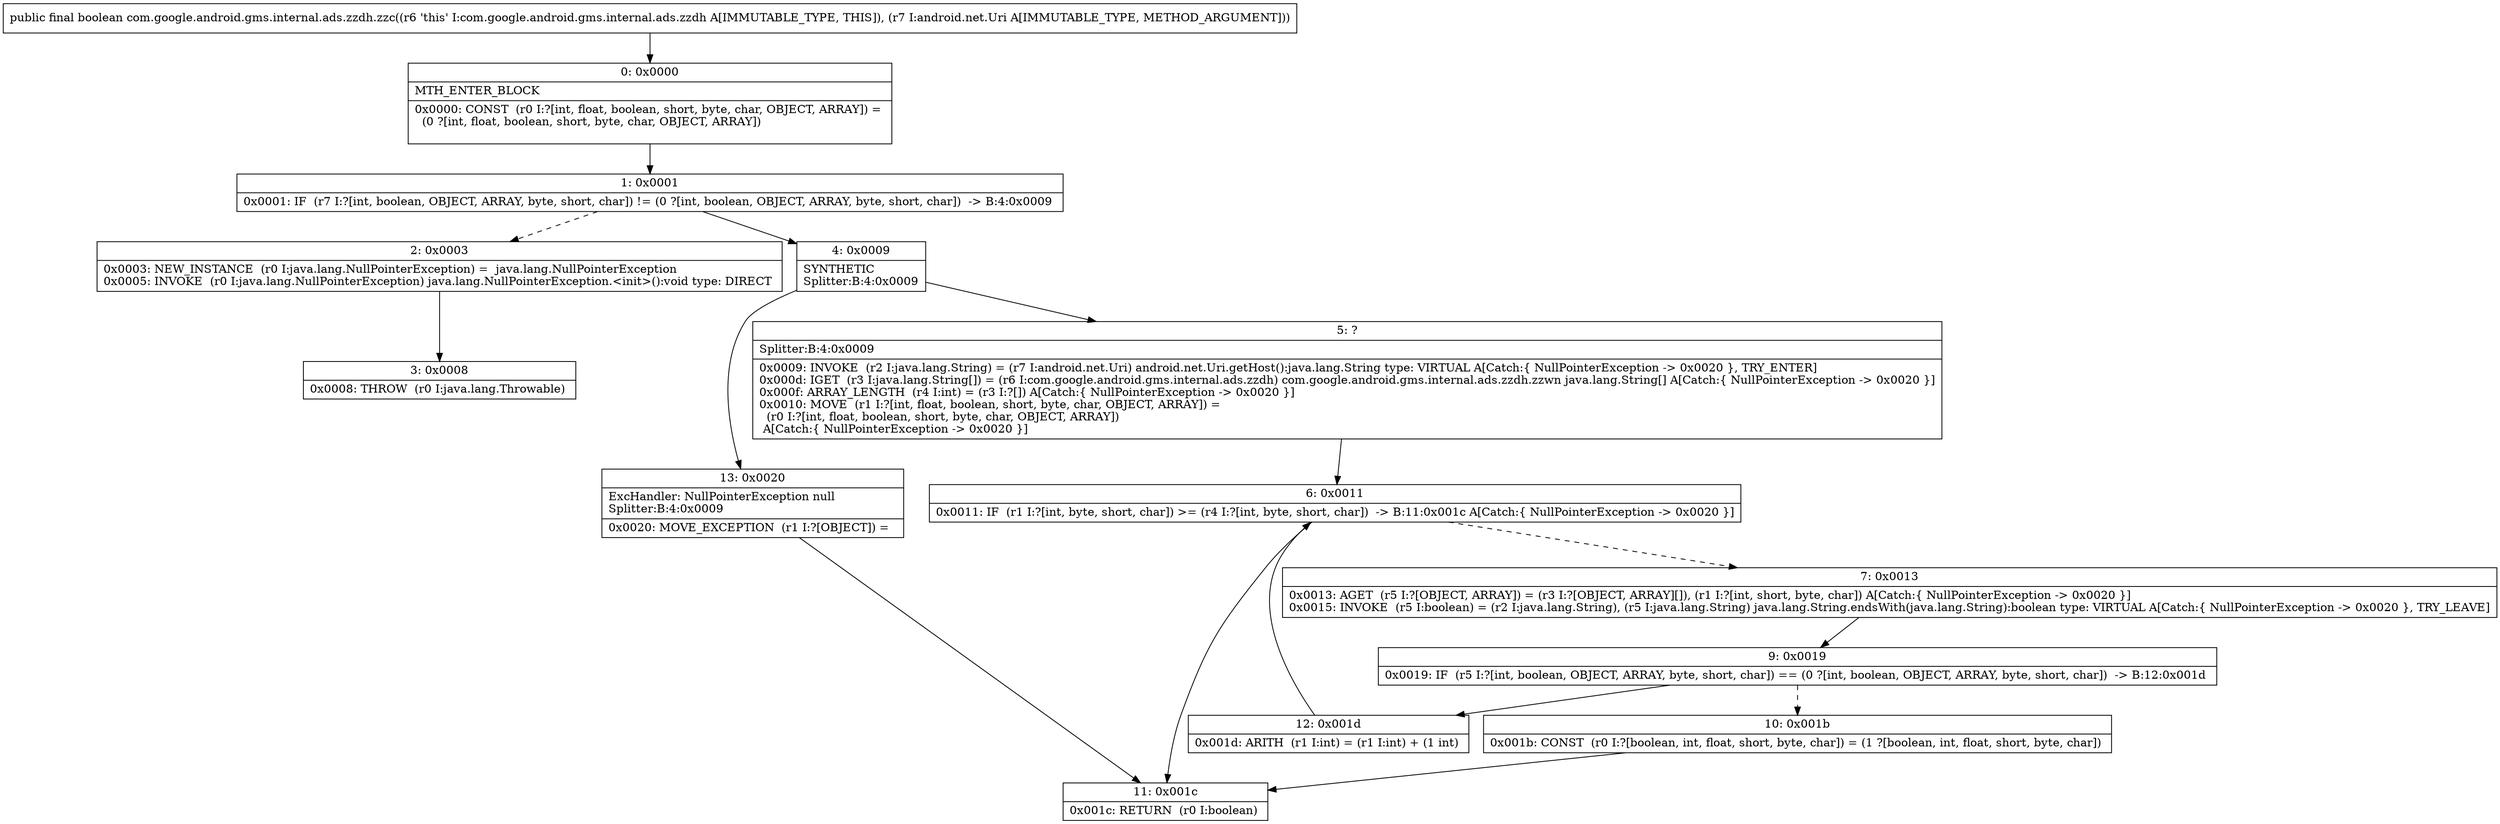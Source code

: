 digraph "CFG forcom.google.android.gms.internal.ads.zzdh.zzc(Landroid\/net\/Uri;)Z" {
Node_0 [shape=record,label="{0\:\ 0x0000|MTH_ENTER_BLOCK\l|0x0000: CONST  (r0 I:?[int, float, boolean, short, byte, char, OBJECT, ARRAY]) = \l  (0 ?[int, float, boolean, short, byte, char, OBJECT, ARRAY])\l \l}"];
Node_1 [shape=record,label="{1\:\ 0x0001|0x0001: IF  (r7 I:?[int, boolean, OBJECT, ARRAY, byte, short, char]) != (0 ?[int, boolean, OBJECT, ARRAY, byte, short, char])  \-\> B:4:0x0009 \l}"];
Node_2 [shape=record,label="{2\:\ 0x0003|0x0003: NEW_INSTANCE  (r0 I:java.lang.NullPointerException) =  java.lang.NullPointerException \l0x0005: INVOKE  (r0 I:java.lang.NullPointerException) java.lang.NullPointerException.\<init\>():void type: DIRECT \l}"];
Node_3 [shape=record,label="{3\:\ 0x0008|0x0008: THROW  (r0 I:java.lang.Throwable) \l}"];
Node_4 [shape=record,label="{4\:\ 0x0009|SYNTHETIC\lSplitter:B:4:0x0009\l}"];
Node_5 [shape=record,label="{5\:\ ?|Splitter:B:4:0x0009\l|0x0009: INVOKE  (r2 I:java.lang.String) = (r7 I:android.net.Uri) android.net.Uri.getHost():java.lang.String type: VIRTUAL A[Catch:\{ NullPointerException \-\> 0x0020 \}, TRY_ENTER]\l0x000d: IGET  (r3 I:java.lang.String[]) = (r6 I:com.google.android.gms.internal.ads.zzdh) com.google.android.gms.internal.ads.zzdh.zzwn java.lang.String[] A[Catch:\{ NullPointerException \-\> 0x0020 \}]\l0x000f: ARRAY_LENGTH  (r4 I:int) = (r3 I:?[]) A[Catch:\{ NullPointerException \-\> 0x0020 \}]\l0x0010: MOVE  (r1 I:?[int, float, boolean, short, byte, char, OBJECT, ARRAY]) = \l  (r0 I:?[int, float, boolean, short, byte, char, OBJECT, ARRAY])\l A[Catch:\{ NullPointerException \-\> 0x0020 \}]\l}"];
Node_6 [shape=record,label="{6\:\ 0x0011|0x0011: IF  (r1 I:?[int, byte, short, char]) \>= (r4 I:?[int, byte, short, char])  \-\> B:11:0x001c A[Catch:\{ NullPointerException \-\> 0x0020 \}]\l}"];
Node_7 [shape=record,label="{7\:\ 0x0013|0x0013: AGET  (r5 I:?[OBJECT, ARRAY]) = (r3 I:?[OBJECT, ARRAY][]), (r1 I:?[int, short, byte, char]) A[Catch:\{ NullPointerException \-\> 0x0020 \}]\l0x0015: INVOKE  (r5 I:boolean) = (r2 I:java.lang.String), (r5 I:java.lang.String) java.lang.String.endsWith(java.lang.String):boolean type: VIRTUAL A[Catch:\{ NullPointerException \-\> 0x0020 \}, TRY_LEAVE]\l}"];
Node_9 [shape=record,label="{9\:\ 0x0019|0x0019: IF  (r5 I:?[int, boolean, OBJECT, ARRAY, byte, short, char]) == (0 ?[int, boolean, OBJECT, ARRAY, byte, short, char])  \-\> B:12:0x001d \l}"];
Node_10 [shape=record,label="{10\:\ 0x001b|0x001b: CONST  (r0 I:?[boolean, int, float, short, byte, char]) = (1 ?[boolean, int, float, short, byte, char]) \l}"];
Node_11 [shape=record,label="{11\:\ 0x001c|0x001c: RETURN  (r0 I:boolean) \l}"];
Node_12 [shape=record,label="{12\:\ 0x001d|0x001d: ARITH  (r1 I:int) = (r1 I:int) + (1 int) \l}"];
Node_13 [shape=record,label="{13\:\ 0x0020|ExcHandler: NullPointerException null\lSplitter:B:4:0x0009\l|0x0020: MOVE_EXCEPTION  (r1 I:?[OBJECT]) =  \l}"];
MethodNode[shape=record,label="{public final boolean com.google.android.gms.internal.ads.zzdh.zzc((r6 'this' I:com.google.android.gms.internal.ads.zzdh A[IMMUTABLE_TYPE, THIS]), (r7 I:android.net.Uri A[IMMUTABLE_TYPE, METHOD_ARGUMENT])) }"];
MethodNode -> Node_0;
Node_0 -> Node_1;
Node_1 -> Node_2[style=dashed];
Node_1 -> Node_4;
Node_2 -> Node_3;
Node_4 -> Node_5;
Node_4 -> Node_13;
Node_5 -> Node_6;
Node_6 -> Node_7[style=dashed];
Node_6 -> Node_11;
Node_7 -> Node_9;
Node_9 -> Node_10[style=dashed];
Node_9 -> Node_12;
Node_10 -> Node_11;
Node_12 -> Node_6;
Node_13 -> Node_11;
}

